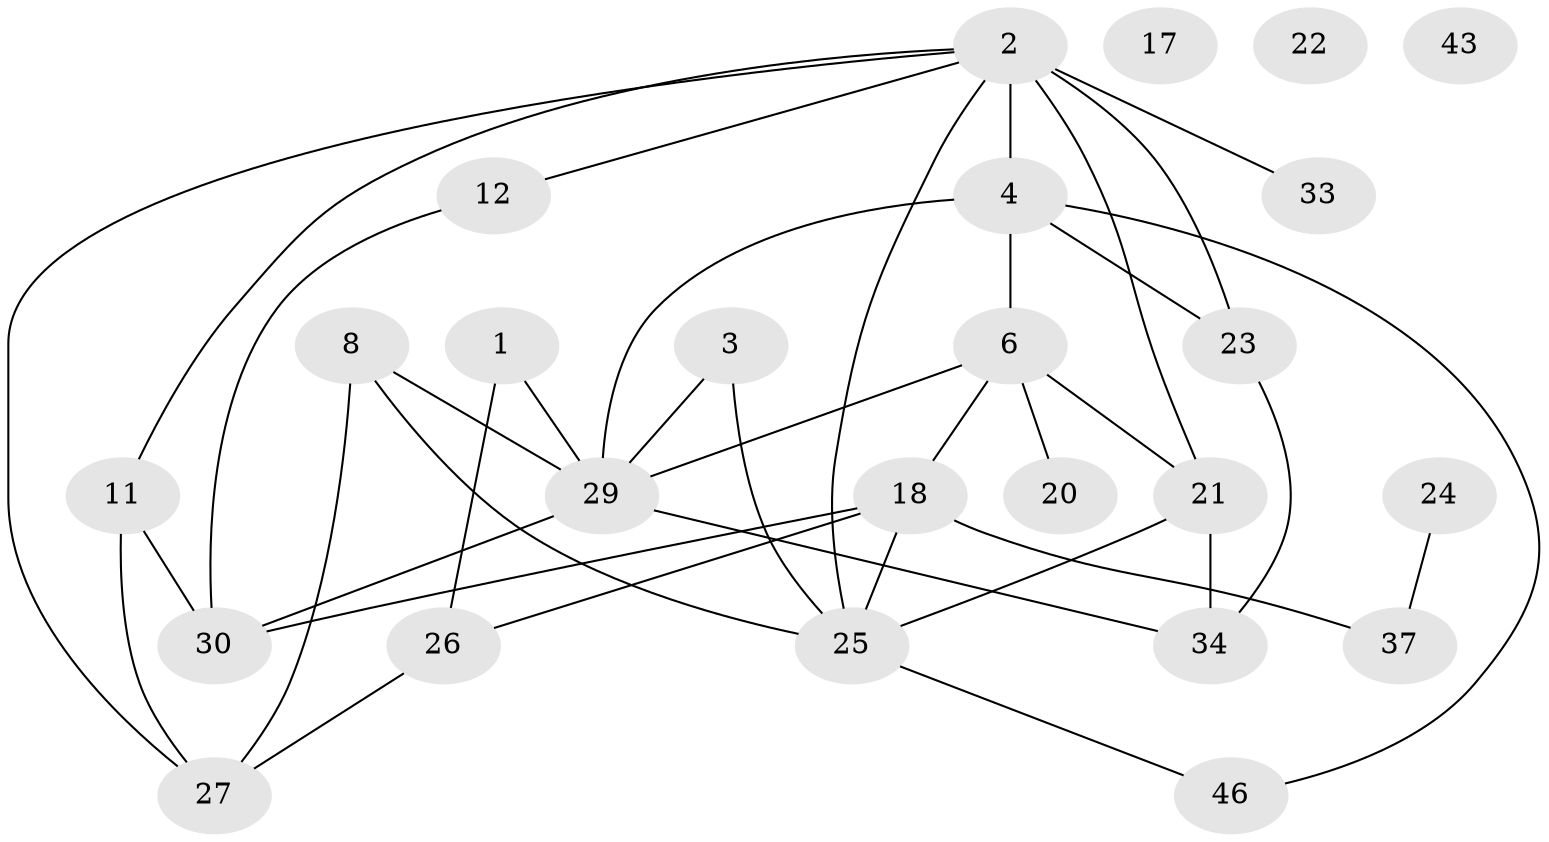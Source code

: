 // original degree distribution, {2: 0.27450980392156865, 5: 0.0784313725490196, 4: 0.11764705882352941, 3: 0.27450980392156865, 7: 0.0392156862745098, 1: 0.1568627450980392, 0: 0.058823529411764705}
// Generated by graph-tools (version 1.1) at 2025/12/03/09/25 04:12:54]
// undirected, 25 vertices, 38 edges
graph export_dot {
graph [start="1"]
  node [color=gray90,style=filled];
  1 [super="+38"];
  2 [super="+9+5+13"];
  3;
  4 [super="+16+41"];
  6 [super="+7+15"];
  8 [super="+10+14+51"];
  11;
  12 [super="+40"];
  17;
  18 [super="+45+35"];
  20;
  21 [super="+36"];
  22;
  23 [super="+32"];
  24;
  25 [super="+31"];
  26;
  27 [super="+28"];
  29 [super="+42"];
  30 [super="+44"];
  33;
  34 [super="+39"];
  37;
  43;
  46 [super="+47"];
  1 -- 26;
  1 -- 29;
  2 -- 25;
  2 -- 11;
  2 -- 27;
  2 -- 21 [weight=2];
  2 -- 33;
  2 -- 23;
  2 -- 12;
  2 -- 4;
  3 -- 25;
  3 -- 29;
  4 -- 23 [weight=2];
  4 -- 29;
  4 -- 46;
  4 -- 6;
  6 -- 21 [weight=2];
  6 -- 18;
  6 -- 20;
  6 -- 29;
  8 -- 27;
  8 -- 29 [weight=2];
  8 -- 25;
  11 -- 30;
  11 -- 27;
  12 -- 30;
  18 -- 26;
  18 -- 37;
  18 -- 30;
  18 -- 25;
  21 -- 25;
  21 -- 34;
  23 -- 34;
  24 -- 37;
  25 -- 46;
  26 -- 27;
  29 -- 30;
  29 -- 34;
}
